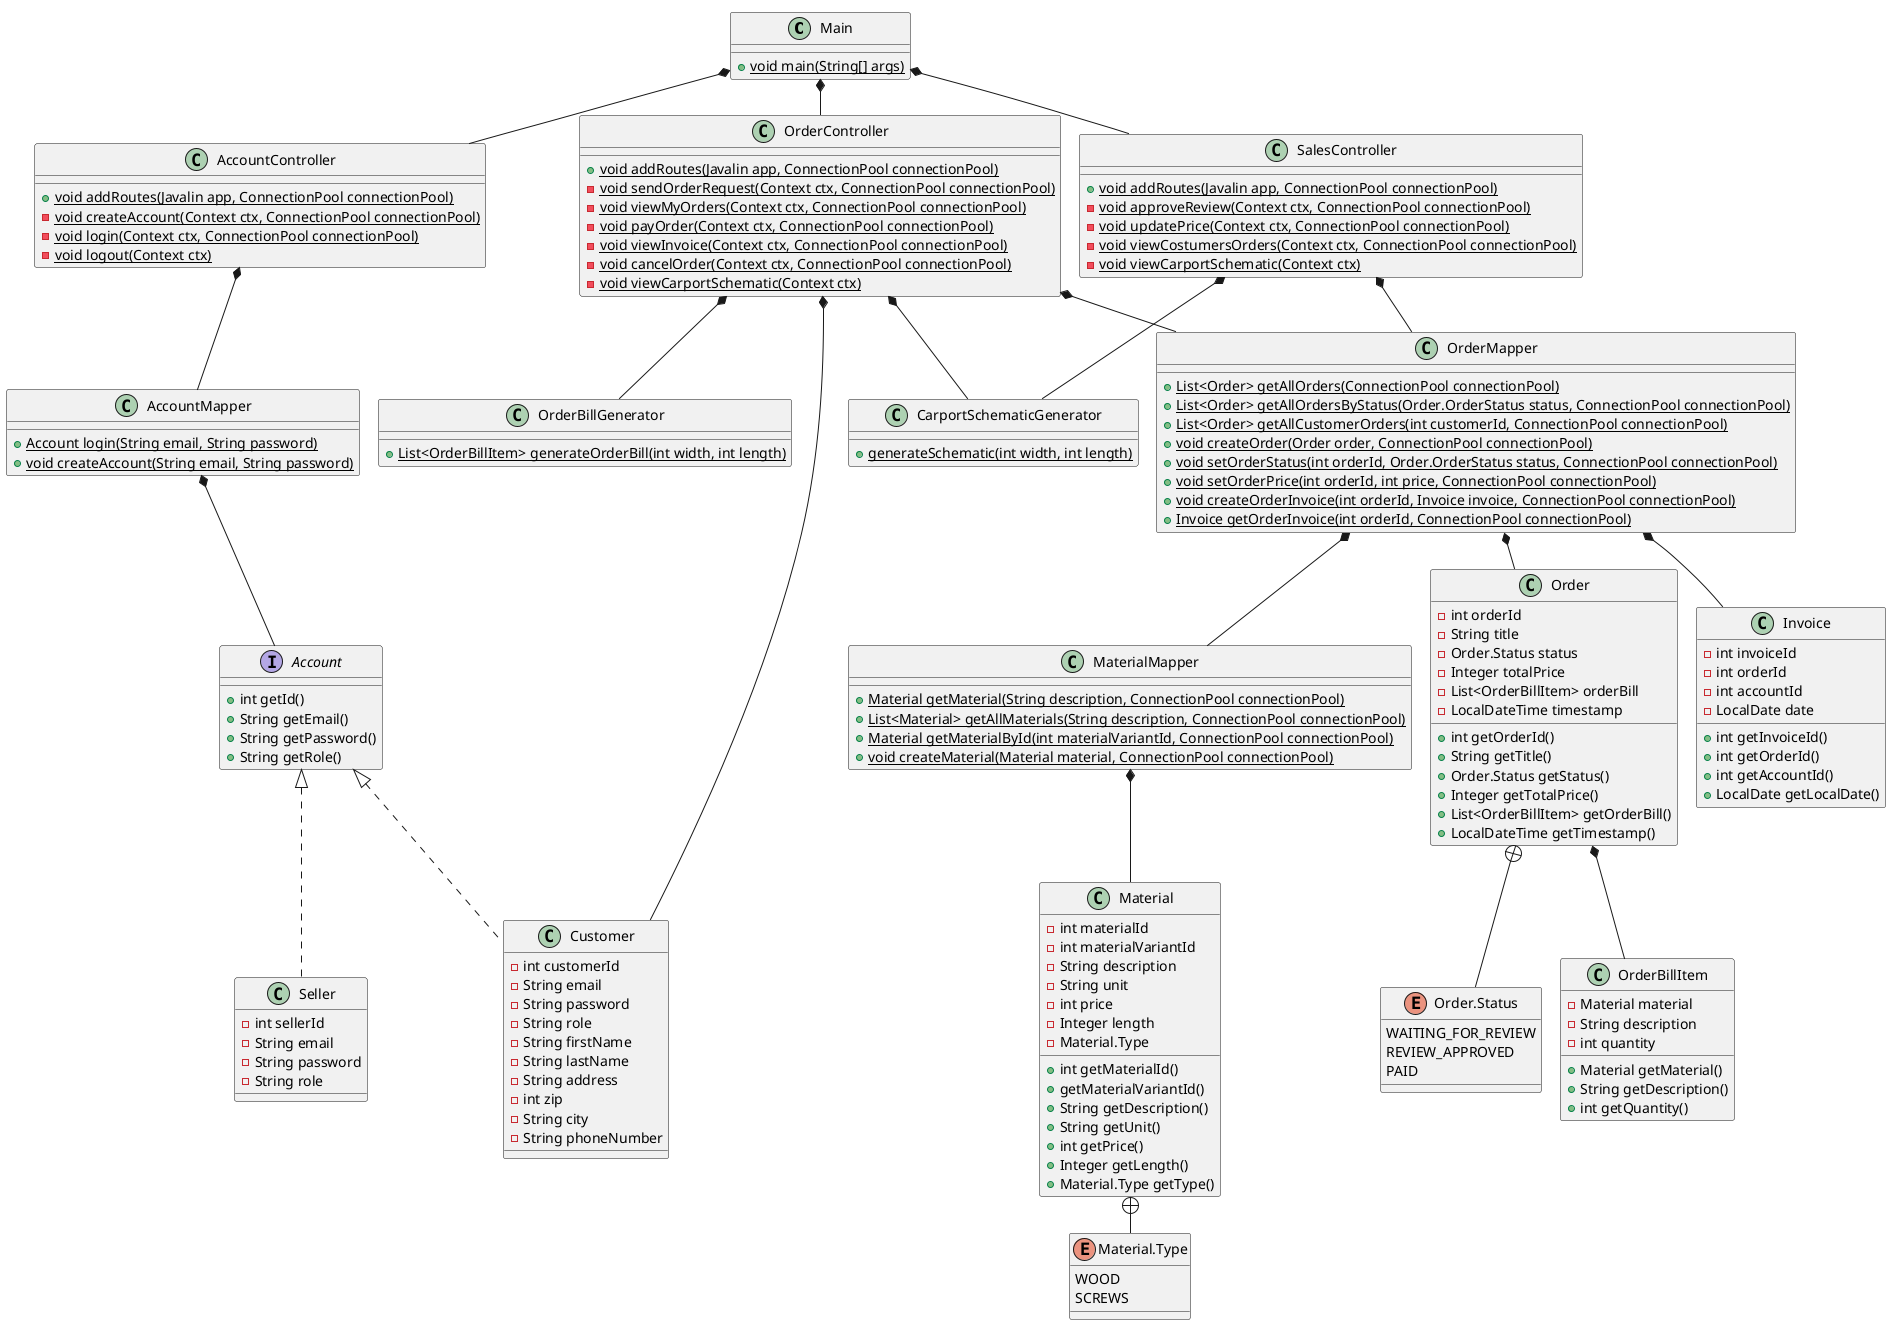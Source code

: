 @startuml
'https://plantuml.com/class-diagram
!pragma layout smetana
set separator none

class Main {
    + {static} void main(String[] args)
}

class AccountController {
    + {static} void addRoutes(Javalin app, ConnectionPool connectionPool)
    - {static} void createAccount(Context ctx, ConnectionPool connectionPool)
    - {static} void login(Context ctx, ConnectionPool connectionPool)
    - {static} void logout(Context ctx)
}

class SalesController {
    + {static} void addRoutes(Javalin app, ConnectionPool connectionPool)
    - {static} void approveReview(Context ctx, ConnectionPool connectionPool)
    - {static} void updatePrice(Context ctx, ConnectionPool connectionPool)
    - {static} void viewCostumersOrders(Context ctx, ConnectionPool connectionPool)
    - {static} void viewCarportSchematic(Context ctx)
}

class OrderController {
    + {static} void addRoutes(Javalin app, ConnectionPool connectionPool)
    - {static} void sendOrderRequest(Context ctx, ConnectionPool connectionPool)
    - {static} void viewMyOrders(Context ctx, ConnectionPool connectionPool)
    - {static} void payOrder(Context ctx, ConnectionPool connectionPool)
    - {static} void viewInvoice(Context ctx, ConnectionPool connectionPool)
    - {static} void cancelOrder(Context ctx, ConnectionPool connectionPool)
    - {static} void viewCarportSchematic(Context ctx)
}

class AccountMapper {
    + {static} Account login(String email, String password)
    + {static} void createAccount(String email, String password)
}

class OrderMapper {
    + {static} List<Order> getAllOrders(ConnectionPool connectionPool)
    + {static} List<Order> getAllOrdersByStatus(Order.OrderStatus status, ConnectionPool connectionPool)
    + {static} List<Order> getAllCustomerOrders(int customerId, ConnectionPool connectionPool)
    + {static} void createOrder(Order order, ConnectionPool connectionPool)
    + {static} void setOrderStatus(int orderId, Order.OrderStatus status, ConnectionPool connectionPool)
    + {static} void setOrderPrice(int orderId, int price, ConnectionPool connectionPool)
    + {static} void createOrderInvoice(int orderId, Invoice invoice, ConnectionPool connectionPool)
    + {static} Invoice getOrderInvoice(int orderId, ConnectionPool connectionPool)
}

class MaterialMapper {
    + {static} Material getMaterial(String description, ConnectionPool connectionPool)
    + {static} List<Material> getAllMaterials(String description, ConnectionPool connectionPool)
    + {static} Material getMaterialById(int materialVariantId, ConnectionPool connectionPool)
    + {static} void createMaterial(Material material, ConnectionPool connectionPool)
}

interface Account {
    + int getId()
    + String getEmail()
    + String getPassword()
    + String getRole()
}

class Seller implements Account {
    - int sellerId
    - String email
    - String password
    - String role
}

class Customer implements Account {
    - int customerId
    - String email
    - String password
    - String role
    - String firstName
    - String lastName
    - String address
    - int zip
    - String city
    - String phoneNumber
}

class CarportSchematicGenerator {
    + {static} generateSchematic(int width, int length)
}

class OrderBillGenerator {
    + {static} List<OrderBillItem> generateOrderBill(int width, int length)
}

class Order {
    - int orderId
    - String title
    - Order.Status status
    - Integer totalPrice
    - List<OrderBillItem> orderBill
    - LocalDateTime timestamp

    + int getOrderId()
    + String getTitle()
    + Order.Status getStatus()
    + Integer getTotalPrice()
    + List<OrderBillItem> getOrderBill()
    + LocalDateTime getTimestamp()
}

enum Order.Status {
    WAITING_FOR_REVIEW
    REVIEW_APPROVED
    PAID
}

class OrderBillItem {
    - Material material
    - String description
    - int quantity

    + Material getMaterial()
    + String getDescription()
    + int getQuantity()
}

class Invoice {
    - int invoiceId
    - int orderId
    - int accountId
    - LocalDate date

    + int getInvoiceId()
    + int getOrderId()
    + int getAccountId()
    + LocalDate getLocalDate()
}

class Material {
    - int materialId
    - int materialVariantId
    - String description
    - String unit
    - int price
    - Integer length
    - Material.Type

    + int getMaterialId()
    + getMaterialVariantId()
    + String getDescription()
    + String getUnit()
    + int getPrice()
    + Integer getLength()
    + Material.Type getType()
}

enum Material.Type {
    WOOD
    SCREWS
}

Main *-- AccountController
Main *-- OrderController
Main *-- SalesController

AccountController *-- AccountMapper
OrderController *-- OrderMapper
SalesController *-- OrderMapper

OrderController *-- CarportSchematicGenerator
OrderController *-- OrderBillGenerator
OrderController *-- Customer
SalesController *-- CarportSchematicGenerator

AccountMapper *-- Account
OrderMapper *-- Order
OrderMapper *-- Invoice
OrderMapper *-- MaterialMapper
MaterialMapper *-- Material

Order *-- OrderBillItem
Order +-- Order.Status

Material +-- Material.Type

@enduml